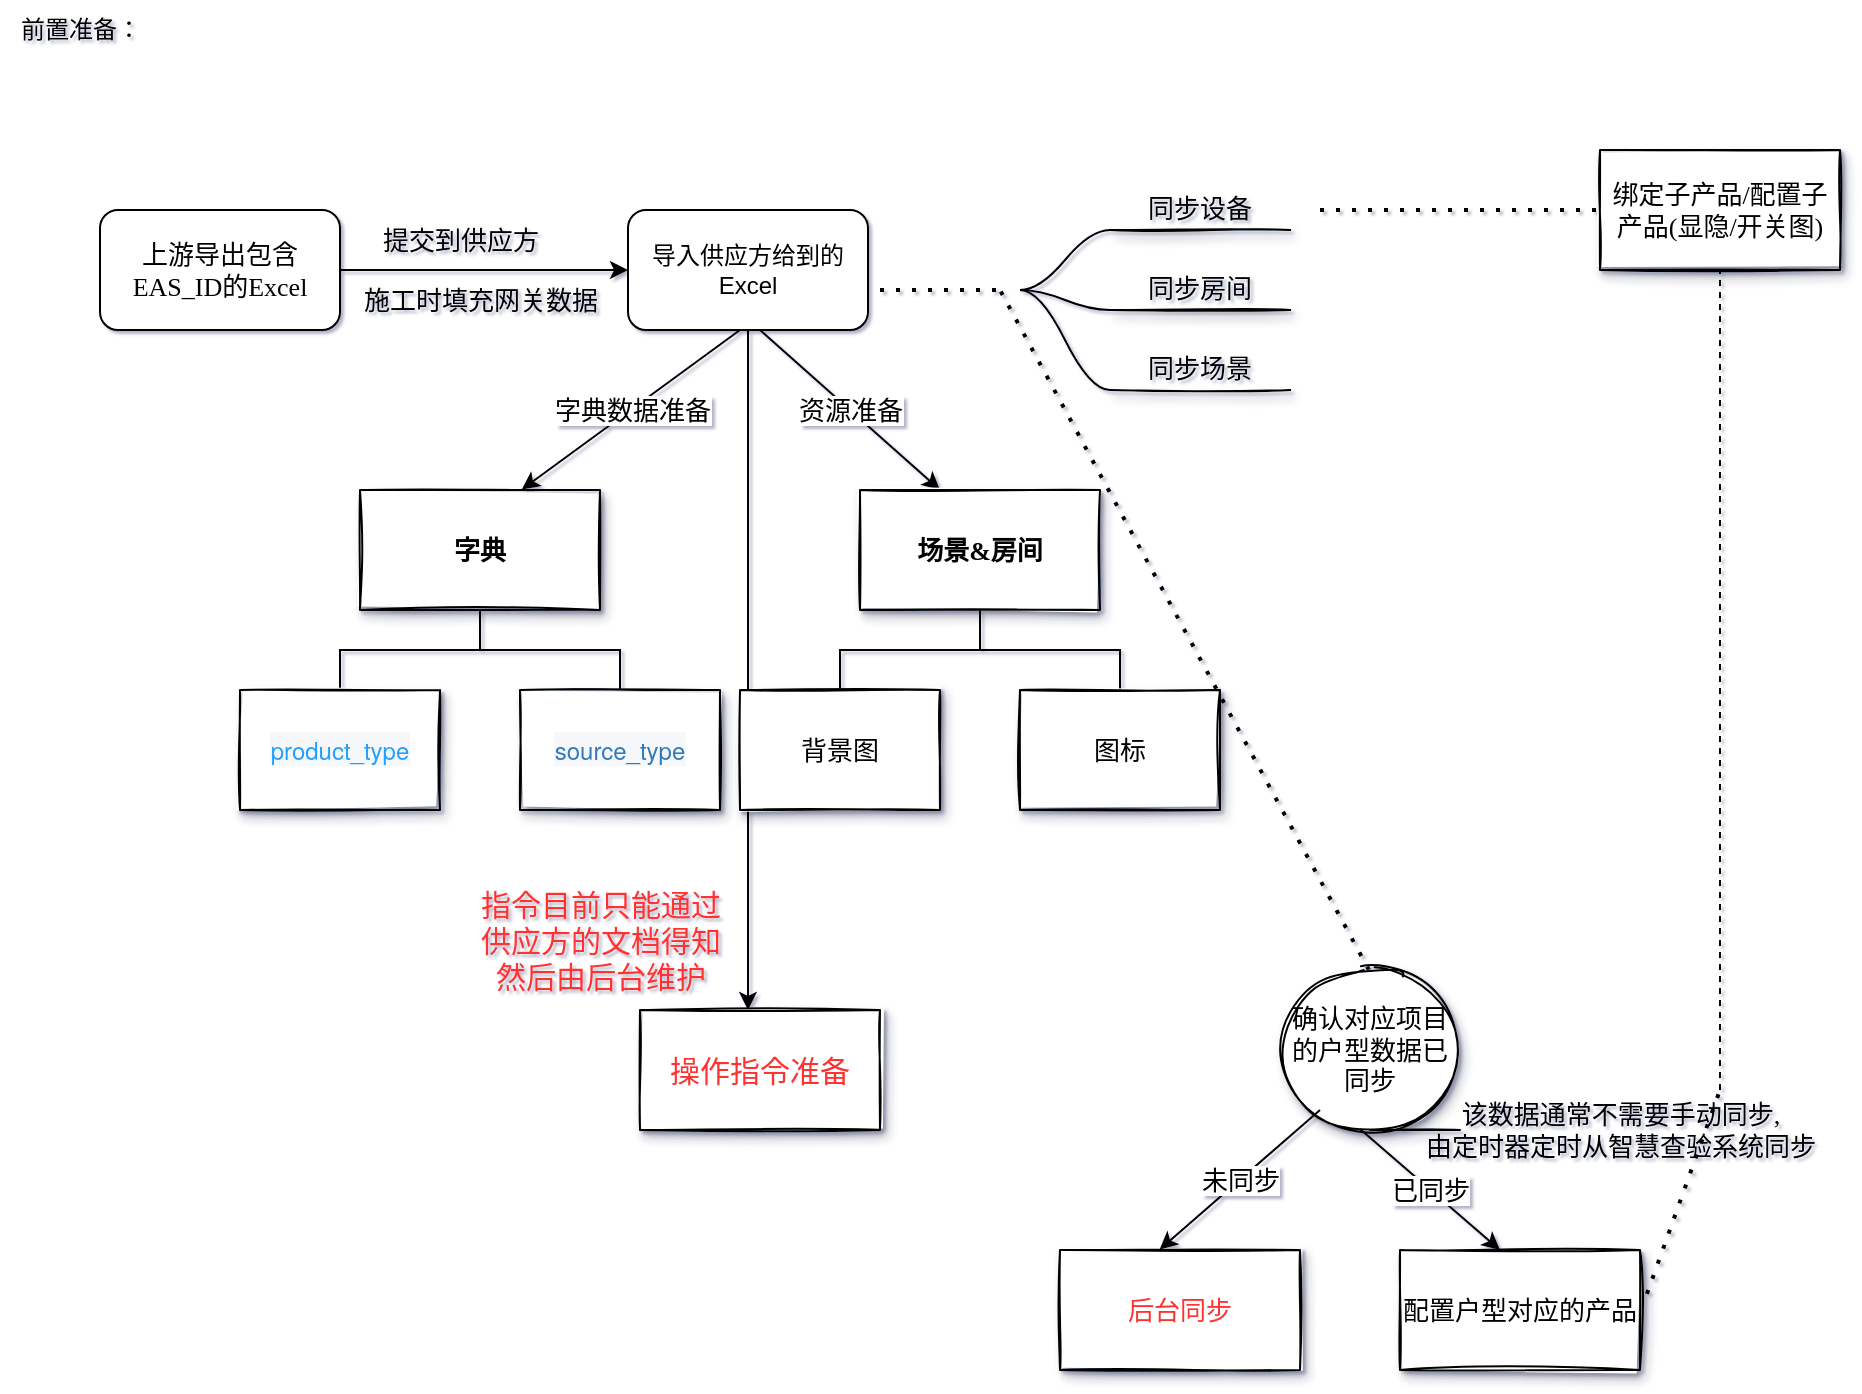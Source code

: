 <mxfile version="20.4.0" type="github" pages="2">
  <diagram id="gWpfDHFNE3KKYQMcA2ZL" name="第 1 页">
    <mxGraphModel dx="1366" dy="885" grid="1" gridSize="10" guides="1" tooltips="1" connect="1" arrows="1" fold="1" page="1" pageScale="1" pageWidth="827" pageHeight="1169" math="0" shadow="1">
      <root>
        <mxCell id="0" />
        <mxCell id="1" parent="0" />
        <mxCell id="KSl4At89BIPdw04Hjlh8-6" value="前置准备：" style="text;html=1;align=center;verticalAlign=middle;resizable=0;points=[];autosize=1;strokeColor=none;fillColor=none;strokeWidth=18;" vertex="1" parent="1">
          <mxGeometry x="40" y="15" width="80" height="30" as="geometry" />
        </mxCell>
        <mxCell id="d_l_meYMVR6LQ_iqVjTL-1" style="edgeStyle=orthogonalEdgeStyle;rounded=0;orthogonalLoop=1;jettySize=auto;html=1;exitX=0.5;exitY=1;exitDx=0;exitDy=0;fontFamily=Verdana;fontSize=15;fontColor=#FF3333;" edge="1" parent="1" source="KSl4At89BIPdw04Hjlh8-81">
          <mxGeometry relative="1" as="geometry">
            <mxPoint x="414" y="520" as="targetPoint" />
          </mxGeometry>
        </mxCell>
        <mxCell id="KSl4At89BIPdw04Hjlh8-81" value="导入供应方给到的Excel" style="rounded=1;whiteSpace=wrap;html=1;" vertex="1" parent="1">
          <mxGeometry x="354" y="120" width="120" height="60" as="geometry" />
        </mxCell>
        <mxCell id="KSl4At89BIPdw04Hjlh8-82" style="edgeStyle=orthogonalEdgeStyle;rounded=0;orthogonalLoop=1;jettySize=auto;html=1;exitX=1;exitY=0.5;exitDx=0;exitDy=0;entryX=0;entryY=0.5;entryDx=0;entryDy=0;fontFamily=Verdana;fontSize=13;" edge="1" parent="1" source="KSl4At89BIPdw04Hjlh8-83" target="KSl4At89BIPdw04Hjlh8-81">
          <mxGeometry relative="1" as="geometry" />
        </mxCell>
        <mxCell id="KSl4At89BIPdw04Hjlh8-83" value="上游导出包含EAS_ID的Excel" style="rounded=1;whiteSpace=wrap;html=1;strokeWidth=1;fontFamily=Verdana;fontSize=13;strokeColor=default;" vertex="1" parent="1">
          <mxGeometry x="90" y="120" width="120" height="60" as="geometry" />
        </mxCell>
        <mxCell id="KSl4At89BIPdw04Hjlh8-84" value="提交到供应方" style="text;html=1;align=center;verticalAlign=middle;resizable=0;points=[];autosize=1;strokeColor=none;fillColor=none;fontSize=13;fontFamily=Verdana;" vertex="1" parent="1">
          <mxGeometry x="220" y="120" width="100" height="30" as="geometry" />
        </mxCell>
        <mxCell id="KSl4At89BIPdw04Hjlh8-85" value="施工时填充网关数据" style="text;html=1;align=center;verticalAlign=middle;resizable=0;points=[];autosize=1;strokeColor=none;fillColor=none;fontSize=13;fontFamily=Verdana;" vertex="1" parent="1">
          <mxGeometry x="210" y="150" width="140" height="30" as="geometry" />
        </mxCell>
        <mxCell id="KSl4At89BIPdw04Hjlh8-86" value="同步设备" style="whiteSpace=wrap;html=1;shape=partialRectangle;top=0;left=0;bottom=1;right=0;points=[[0,1],[1,1]];fillColor=none;align=center;verticalAlign=bottom;routingCenterY=0.5;snapToPoint=1;recursiveResize=0;autosize=1;treeFolding=1;treeMoving=1;newEdgeStyle={&quot;edgeStyle&quot;:&quot;entityRelationEdgeStyle&quot;,&quot;startArrow&quot;:&quot;none&quot;,&quot;endArrow&quot;:&quot;none&quot;,&quot;segment&quot;:10,&quot;curved&quot;:1};strokeColor=default;strokeWidth=1;fontFamily=Verdana;fontSize=13;shadow=1;sketch=1;" vertex="1" parent="1">
          <mxGeometry x="595" y="100" width="90" height="30" as="geometry" />
        </mxCell>
        <mxCell id="KSl4At89BIPdw04Hjlh8-87" value="" style="edgeStyle=entityRelationEdgeStyle;startArrow=none;endArrow=none;segment=10;curved=1;rounded=0;fontFamily=Verdana;fontSize=13;" edge="1" parent="1" target="KSl4At89BIPdw04Hjlh8-86">
          <mxGeometry relative="1" as="geometry">
            <mxPoint x="550" y="160" as="sourcePoint" />
          </mxGeometry>
        </mxCell>
        <mxCell id="KSl4At89BIPdw04Hjlh8-88" value="同步房间" style="whiteSpace=wrap;html=1;shape=partialRectangle;top=0;left=0;bottom=1;right=0;points=[[0,1],[1,1]];fillColor=none;align=center;verticalAlign=bottom;routingCenterY=0.5;snapToPoint=1;recursiveResize=0;autosize=1;treeFolding=1;treeMoving=1;newEdgeStyle={&quot;edgeStyle&quot;:&quot;entityRelationEdgeStyle&quot;,&quot;startArrow&quot;:&quot;none&quot;,&quot;endArrow&quot;:&quot;none&quot;,&quot;segment&quot;:10,&quot;curved&quot;:1};strokeColor=default;strokeWidth=1;fontFamily=Verdana;fontSize=13;shadow=1;sketch=1;" vertex="1" parent="1">
          <mxGeometry x="595" y="140" width="90" height="30" as="geometry" />
        </mxCell>
        <mxCell id="KSl4At89BIPdw04Hjlh8-89" value="" style="edgeStyle=entityRelationEdgeStyle;startArrow=none;endArrow=none;segment=10;curved=1;rounded=0;fontFamily=Verdana;fontSize=13;" edge="1" parent="1" target="KSl4At89BIPdw04Hjlh8-88">
          <mxGeometry relative="1" as="geometry">
            <mxPoint x="550" y="160" as="sourcePoint" />
          </mxGeometry>
        </mxCell>
        <mxCell id="KSl4At89BIPdw04Hjlh8-90" value="同步场景" style="whiteSpace=wrap;html=1;shape=partialRectangle;top=0;left=0;bottom=1;right=0;points=[[0,1],[1,1]];fillColor=none;align=center;verticalAlign=bottom;routingCenterY=0.5;snapToPoint=1;recursiveResize=0;autosize=1;treeFolding=1;treeMoving=1;newEdgeStyle={&quot;edgeStyle&quot;:&quot;entityRelationEdgeStyle&quot;,&quot;startArrow&quot;:&quot;none&quot;,&quot;endArrow&quot;:&quot;none&quot;,&quot;segment&quot;:10,&quot;curved&quot;:1};strokeColor=default;strokeWidth=1;fontFamily=Verdana;fontSize=13;shadow=1;sketch=1;" vertex="1" parent="1">
          <mxGeometry x="595" y="180" width="90" height="30" as="geometry" />
        </mxCell>
        <mxCell id="KSl4At89BIPdw04Hjlh8-91" value="" style="edgeStyle=entityRelationEdgeStyle;startArrow=none;endArrow=none;segment=10;curved=1;rounded=0;fontFamily=Verdana;fontSize=13;" edge="1" parent="1" target="KSl4At89BIPdw04Hjlh8-90">
          <mxGeometry relative="1" as="geometry">
            <mxPoint x="550" y="160" as="sourcePoint" />
          </mxGeometry>
        </mxCell>
        <mxCell id="KSl4At89BIPdw04Hjlh8-92" value="" style="edgeStyle=elbowEdgeStyle;elbow=vertical;startArrow=none;endArrow=none;rounded=0;fontFamily=Verdana;fontSize=13;" edge="1" parent="1" source="KSl4At89BIPdw04Hjlh8-94" target="KSl4At89BIPdw04Hjlh8-95">
          <mxGeometry relative="1" as="geometry" />
        </mxCell>
        <mxCell id="KSl4At89BIPdw04Hjlh8-93" value="" style="edgeStyle=elbowEdgeStyle;elbow=vertical;startArrow=none;endArrow=none;rounded=0;fontFamily=Verdana;fontSize=13;" edge="1" parent="1" source="KSl4At89BIPdw04Hjlh8-94" target="KSl4At89BIPdw04Hjlh8-96">
          <mxGeometry relative="1" as="geometry" />
        </mxCell>
        <UserObject label="&lt;span style=&quot;font-weight: 700;&quot;&gt;字典&lt;/span&gt;" treeRoot="1" id="KSl4At89BIPdw04Hjlh8-94">
          <mxCell style="whiteSpace=wrap;html=1;align=center;treeFolding=1;treeMoving=1;newEdgeStyle={&quot;edgeStyle&quot;:&quot;elbowEdgeStyle&quot;,&quot;startArrow&quot;:&quot;none&quot;,&quot;endArrow&quot;:&quot;none&quot;};shadow=1;sketch=1;strokeColor=default;strokeWidth=1;fontFamily=Verdana;fontSize=13;" vertex="1" parent="1">
            <mxGeometry x="220" y="260" width="120" height="60" as="geometry" />
          </mxCell>
        </UserObject>
        <mxCell id="KSl4At89BIPdw04Hjlh8-95" value="&lt;a href=&quot;http://10.220.88.97:8081/#/dict/type/data/60&quot; class=&quot;link-type&quot; style=&quot;box-sizing: inherit; background-color: rgb(245, 247, 250); cursor: pointer; color: rgb(32, 160, 255); text-decoration-line: none; font-family: &amp;quot;Helvetica Neue&amp;quot;, Helvetica, &amp;quot;PingFang SC&amp;quot;, &amp;quot;Hiragino Sans GB&amp;quot;, &amp;quot;Microsoft YaHei&amp;quot;, Arial, sans-serif; font-size: 12px;&quot;&gt;&lt;span style=&quot;box-sizing: inherit;&quot;&gt;product_type&lt;/span&gt;&lt;/a&gt;" style="whiteSpace=wrap;html=1;align=center;verticalAlign=middle;treeFolding=1;treeMoving=1;newEdgeStyle={&quot;edgeStyle&quot;:&quot;elbowEdgeStyle&quot;,&quot;startArrow&quot;:&quot;none&quot;,&quot;endArrow&quot;:&quot;none&quot;};shadow=1;sketch=1;strokeColor=default;strokeWidth=1;fontFamily=Verdana;fontSize=13;" vertex="1" parent="1">
          <mxGeometry x="160" y="360" width="100" height="60" as="geometry" />
        </mxCell>
        <mxCell id="KSl4At89BIPdw04Hjlh8-96" value="&lt;a href=&quot;http://10.220.88.97:8081/#/dict/type/data/58&quot; class=&quot;link-type&quot; style=&quot;box-sizing: inherit; background-color: rgb(245, 247, 250); cursor: pointer; color: rgb(51, 122, 183); text-decoration-line: none; font-family: &amp;quot;Helvetica Neue&amp;quot;, Helvetica, &amp;quot;PingFang SC&amp;quot;, &amp;quot;Hiragino Sans GB&amp;quot;, &amp;quot;Microsoft YaHei&amp;quot;, Arial, sans-serif; font-size: 12px;&quot;&gt;&lt;span style=&quot;box-sizing: inherit;&quot;&gt;source_type&lt;/span&gt;&lt;/a&gt;" style="whiteSpace=wrap;html=1;align=center;verticalAlign=middle;treeFolding=1;treeMoving=1;newEdgeStyle={&quot;edgeStyle&quot;:&quot;elbowEdgeStyle&quot;,&quot;startArrow&quot;:&quot;none&quot;,&quot;endArrow&quot;:&quot;none&quot;};shadow=1;sketch=1;strokeColor=default;strokeWidth=1;fontFamily=Verdana;fontSize=13;" vertex="1" parent="1">
          <mxGeometry x="300" y="360" width="100" height="60" as="geometry" />
        </mxCell>
        <mxCell id="KSl4At89BIPdw04Hjlh8-97" value="" style="endArrow=classic;html=1;rounded=0;fontFamily=Verdana;fontSize=13;entryX=0.674;entryY=-0.004;entryDx=0;entryDy=0;entryPerimeter=0;" edge="1" parent="1" target="KSl4At89BIPdw04Hjlh8-94">
          <mxGeometry relative="1" as="geometry">
            <mxPoint x="410" y="180" as="sourcePoint" />
            <mxPoint x="470" y="300" as="targetPoint" />
          </mxGeometry>
        </mxCell>
        <mxCell id="KSl4At89BIPdw04Hjlh8-98" value="字典数据准备" style="edgeLabel;resizable=0;html=1;align=center;verticalAlign=middle;shadow=1;sketch=1;strokeColor=default;strokeWidth=1;fontFamily=Verdana;fontSize=13;" connectable="0" vertex="1" parent="KSl4At89BIPdw04Hjlh8-97">
          <mxGeometry relative="1" as="geometry" />
        </mxCell>
        <mxCell id="KSl4At89BIPdw04Hjlh8-99" value="" style="endArrow=classic;html=1;rounded=0;fontFamily=Verdana;fontSize=13;" edge="1" parent="1">
          <mxGeometry relative="1" as="geometry">
            <mxPoint x="420" y="180" as="sourcePoint" />
            <mxPoint x="510" y="260" as="targetPoint" />
          </mxGeometry>
        </mxCell>
        <mxCell id="KSl4At89BIPdw04Hjlh8-100" value="资源准备" style="edgeLabel;resizable=0;html=1;align=center;verticalAlign=middle;shadow=1;sketch=1;strokeColor=default;strokeWidth=1;fontFamily=Verdana;fontSize=13;" connectable="0" vertex="1" parent="KSl4At89BIPdw04Hjlh8-99">
          <mxGeometry relative="1" as="geometry" />
        </mxCell>
        <mxCell id="KSl4At89BIPdw04Hjlh8-101" value="" style="edgeStyle=elbowEdgeStyle;elbow=vertical;startArrow=none;endArrow=none;rounded=0;fontFamily=Verdana;fontSize=13;" edge="1" parent="1" source="KSl4At89BIPdw04Hjlh8-103" target="KSl4At89BIPdw04Hjlh8-104">
          <mxGeometry relative="1" as="geometry" />
        </mxCell>
        <mxCell id="KSl4At89BIPdw04Hjlh8-102" value="" style="edgeStyle=elbowEdgeStyle;elbow=vertical;startArrow=none;endArrow=none;rounded=0;fontFamily=Verdana;fontSize=13;" edge="1" parent="1" source="KSl4At89BIPdw04Hjlh8-103" target="KSl4At89BIPdw04Hjlh8-105">
          <mxGeometry relative="1" as="geometry" />
        </mxCell>
        <UserObject label="&lt;span style=&quot;font-weight: 700;&quot;&gt;场景&amp;amp;房间&lt;/span&gt;" treeRoot="1" id="KSl4At89BIPdw04Hjlh8-103">
          <mxCell style="whiteSpace=wrap;html=1;align=center;treeFolding=1;treeMoving=1;newEdgeStyle={&quot;edgeStyle&quot;:&quot;elbowEdgeStyle&quot;,&quot;startArrow&quot;:&quot;none&quot;,&quot;endArrow&quot;:&quot;none&quot;};shadow=1;sketch=1;strokeColor=default;strokeWidth=1;fontFamily=Verdana;fontSize=13;" vertex="1" parent="1">
            <mxGeometry x="470" y="260" width="120" height="60" as="geometry" />
          </mxCell>
        </UserObject>
        <mxCell id="KSl4At89BIPdw04Hjlh8-104" value="背景图" style="whiteSpace=wrap;html=1;align=center;verticalAlign=middle;treeFolding=1;treeMoving=1;newEdgeStyle={&quot;edgeStyle&quot;:&quot;elbowEdgeStyle&quot;,&quot;startArrow&quot;:&quot;none&quot;,&quot;endArrow&quot;:&quot;none&quot;};shadow=1;sketch=1;strokeColor=default;strokeWidth=1;fontFamily=Verdana;fontSize=13;" vertex="1" parent="1">
          <mxGeometry x="410" y="360" width="100" height="60" as="geometry" />
        </mxCell>
        <mxCell id="KSl4At89BIPdw04Hjlh8-105" value="图标" style="whiteSpace=wrap;html=1;align=center;verticalAlign=middle;treeFolding=1;treeMoving=1;newEdgeStyle={&quot;edgeStyle&quot;:&quot;elbowEdgeStyle&quot;,&quot;startArrow&quot;:&quot;none&quot;,&quot;endArrow&quot;:&quot;none&quot;};shadow=1;sketch=1;strokeColor=default;strokeWidth=1;fontFamily=Verdana;fontSize=13;" vertex="1" parent="1">
          <mxGeometry x="550" y="360" width="100" height="60" as="geometry" />
        </mxCell>
        <mxCell id="KSl4At89BIPdw04Hjlh8-106" value="" style="endArrow=none;dashed=1;html=1;dashPattern=1 3;strokeWidth=2;rounded=0;fontFamily=Verdana;fontSize=13;" edge="1" parent="1">
          <mxGeometry width="50" height="50" relative="1" as="geometry">
            <mxPoint x="480" y="160" as="sourcePoint" />
            <mxPoint x="540" y="160" as="targetPoint" />
          </mxGeometry>
        </mxCell>
        <mxCell id="KSl4At89BIPdw04Hjlh8-107" value="" style="endArrow=none;dashed=1;html=1;dashPattern=1 3;strokeWidth=2;rounded=0;fontFamily=Verdana;fontSize=13;" edge="1" parent="1">
          <mxGeometry width="50" height="50" relative="1" as="geometry">
            <mxPoint x="724.47" y="500.0" as="sourcePoint" />
            <mxPoint x="540" y="160" as="targetPoint" />
          </mxGeometry>
        </mxCell>
        <mxCell id="KSl4At89BIPdw04Hjlh8-108" value="确认对应项目的户型数据已同步" style="shape=tapeData;whiteSpace=wrap;html=1;perimeter=ellipsePerimeter;shadow=1;sketch=1;strokeColor=default;strokeWidth=1;fontFamily=Verdana;fontSize=13;" vertex="1" parent="1">
          <mxGeometry x="680" y="500" width="90" height="80" as="geometry" />
        </mxCell>
        <mxCell id="KSl4At89BIPdw04Hjlh8-109" value="&lt;font color=&quot;#ff3333&quot;&gt;后台同步&lt;/font&gt;" style="rounded=0;whiteSpace=wrap;html=1;shadow=1;sketch=1;strokeColor=default;strokeWidth=1;fontFamily=Verdana;fontSize=13;" vertex="1" parent="1">
          <mxGeometry x="570" y="640" width="120" height="60" as="geometry" />
        </mxCell>
        <mxCell id="KSl4At89BIPdw04Hjlh8-110" value="" style="endArrow=classic;html=1;rounded=0;fontFamily=Verdana;fontSize=13;entryX=0.415;entryY=-0.004;entryDx=0;entryDy=0;entryPerimeter=0;" edge="1" parent="1" target="KSl4At89BIPdw04Hjlh8-109">
          <mxGeometry relative="1" as="geometry">
            <mxPoint x="700" y="570.0" as="sourcePoint" />
            <mxPoint x="785" y="600" as="targetPoint" />
          </mxGeometry>
        </mxCell>
        <mxCell id="KSl4At89BIPdw04Hjlh8-111" value="未同步" style="edgeLabel;resizable=0;html=1;align=center;verticalAlign=middle;shadow=1;sketch=1;strokeColor=default;strokeWidth=1;fontFamily=Verdana;fontSize=13;" connectable="0" vertex="1" parent="KSl4At89BIPdw04Hjlh8-110">
          <mxGeometry relative="1" as="geometry" />
        </mxCell>
        <mxCell id="KSl4At89BIPdw04Hjlh8-112" value="该数据通常不需要手动同步,&lt;br&gt;由定时器定时从智慧查验系统同步" style="text;html=1;align=center;verticalAlign=middle;resizable=0;points=[];autosize=1;strokeColor=none;fillColor=none;fontSize=13;fontFamily=Verdana;" vertex="1" parent="1">
          <mxGeometry x="740" y="560" width="220" height="40" as="geometry" />
        </mxCell>
        <mxCell id="KSl4At89BIPdw04Hjlh8-113" value="" style="endArrow=none;dashed=1;html=1;dashPattern=1 3;strokeWidth=2;rounded=0;fontFamily=Verdana;fontSize=13;" edge="1" parent="1">
          <mxGeometry width="50" height="50" relative="1" as="geometry">
            <mxPoint x="700" y="120" as="sourcePoint" />
            <mxPoint x="840" y="120" as="targetPoint" />
          </mxGeometry>
        </mxCell>
        <mxCell id="KSl4At89BIPdw04Hjlh8-114" value="绑定子产品/配置子产品(显隐/开关图)" style="rounded=0;whiteSpace=wrap;html=1;shadow=1;sketch=1;strokeColor=default;strokeWidth=1;fontFamily=Verdana;fontSize=13;" vertex="1" parent="1">
          <mxGeometry x="840" y="90" width="120" height="60" as="geometry" />
        </mxCell>
        <mxCell id="KSl4At89BIPdw04Hjlh8-115" value="w" style="endArrow=classic;html=1;rounded=0;fontFamily=Verdana;fontSize=13;" edge="1" parent="1">
          <mxGeometry relative="1" as="geometry">
            <mxPoint x="720" y="579.47" as="sourcePoint" />
            <mxPoint x="790" y="640.0" as="targetPoint" />
          </mxGeometry>
        </mxCell>
        <mxCell id="KSl4At89BIPdw04Hjlh8-116" value="已同步" style="edgeLabel;resizable=0;html=1;align=center;verticalAlign=middle;shadow=1;sketch=1;strokeColor=default;strokeWidth=1;fontFamily=Verdana;fontSize=13;" connectable="0" vertex="1" parent="KSl4At89BIPdw04Hjlh8-115">
          <mxGeometry relative="1" as="geometry" />
        </mxCell>
        <mxCell id="KSl4At89BIPdw04Hjlh8-117" value="配置户型对应的产品" style="rounded=0;whiteSpace=wrap;html=1;shadow=1;sketch=1;strokeColor=default;strokeWidth=1;fontFamily=Verdana;fontSize=13;" vertex="1" parent="1">
          <mxGeometry x="740" y="640" width="120" height="60" as="geometry" />
        </mxCell>
        <mxCell id="KSl4At89BIPdw04Hjlh8-118" value="" style="endArrow=none;dashed=1;html=1;rounded=0;fontFamily=Verdana;fontSize=13;" edge="1" parent="1">
          <mxGeometry width="50" height="50" relative="1" as="geometry">
            <mxPoint x="900" y="560.0" as="sourcePoint" />
            <mxPoint x="900" y="150" as="targetPoint" />
          </mxGeometry>
        </mxCell>
        <mxCell id="KSl4At89BIPdw04Hjlh8-119" value="" style="endArrow=none;dashed=1;html=1;dashPattern=1 3;strokeWidth=2;rounded=0;fontFamily=Verdana;fontSize=13;exitX=1.029;exitY=0.365;exitDx=0;exitDy=0;exitPerimeter=0;" edge="1" parent="1" source="KSl4At89BIPdw04Hjlh8-117">
          <mxGeometry width="50" height="50" relative="1" as="geometry">
            <mxPoint x="850" y="610" as="sourcePoint" />
            <mxPoint x="900" y="560.0" as="targetPoint" />
          </mxGeometry>
        </mxCell>
        <mxCell id="d_l_meYMVR6LQ_iqVjTL-2" value="操作指令准备" style="rounded=0;whiteSpace=wrap;html=1;shadow=1;sketch=1;strokeColor=default;strokeWidth=1;fontFamily=Verdana;fontSize=15;fontColor=#FF3333;" vertex="1" parent="1">
          <mxGeometry x="360" y="520" width="120" height="60" as="geometry" />
        </mxCell>
        <mxCell id="d_l_meYMVR6LQ_iqVjTL-3" value="指令目前只能通过&lt;br&gt;供应方的文档得知&lt;br&gt;然后由后台维护" style="text;html=1;align=center;verticalAlign=middle;resizable=0;points=[];autosize=1;strokeColor=none;fillColor=none;fontSize=15;fontFamily=Verdana;fontColor=#FF3333;" vertex="1" parent="1">
          <mxGeometry x="270" y="450" width="140" height="70" as="geometry" />
        </mxCell>
      </root>
    </mxGraphModel>
  </diagram>
  <diagram id="MbNCm1r9F3K5iD98pZZq" name="第 2 页">
    <mxGraphModel dx="2125" dy="841" grid="1" gridSize="10" guides="1" tooltips="1" connect="1" arrows="1" fold="1" page="1" pageScale="1" pageWidth="827" pageHeight="1169" math="0" shadow="0">
      <root>
        <mxCell id="0" />
        <mxCell id="1" parent="0" />
        <mxCell id="KFzVTJrG9wokYDyDmrX3-46" value="Actor" style="shape=umlActor;verticalLabelPosition=bottom;verticalAlign=top;html=1;outlineConnect=0;shadow=1;sketch=1;strokeColor=default;strokeWidth=1;fontFamily=Verdana;fontSize=13;" vertex="1" parent="1">
          <mxGeometry x="185" y="140" width="30" height="60" as="geometry" />
        </mxCell>
        <mxCell id="KFzVTJrG9wokYDyDmrX3-47" value="" style="endArrow=classic;startArrow=classic;html=1;rounded=0;fontFamily=Verdana;fontSize=13;entryX=0;entryY=0.5;entryDx=0;entryDy=0;" edge="1" parent="1" target="KFzVTJrG9wokYDyDmrX3-52">
          <mxGeometry width="50" height="50" relative="1" as="geometry">
            <mxPoint x="215" y="180" as="sourcePoint" />
            <mxPoint x="305.0" y="180" as="targetPoint" />
          </mxGeometry>
        </mxCell>
        <mxCell id="KFzVTJrG9wokYDyDmrX3-48" value="授权手机号" style="edgeLabel;html=1;align=center;verticalAlign=middle;resizable=0;points=[];fontSize=13;fontFamily=Verdana;fontColor=#7EA6E0;" vertex="1" connectable="0" parent="KFzVTJrG9wokYDyDmrX3-47">
          <mxGeometry x="0.001" y="-1" relative="1" as="geometry">
            <mxPoint x="-1" y="-1" as="offset" />
          </mxGeometry>
        </mxCell>
        <mxCell id="KFzVTJrG9wokYDyDmrX3-49" style="edgeStyle=orthogonalEdgeStyle;rounded=0;orthogonalLoop=1;jettySize=auto;html=1;exitX=0.5;exitY=1;exitDx=0;exitDy=0;fontFamily=Verdana;fontSize=13;fontColor=#7EA6E0;entryX=0.5;entryY=0;entryDx=0;entryDy=0;" edge="1" parent="1" source="KFzVTJrG9wokYDyDmrX3-52" target="KFzVTJrG9wokYDyDmrX3-59">
          <mxGeometry relative="1" as="geometry">
            <mxPoint x="345.0" y="270" as="targetPoint" />
          </mxGeometry>
        </mxCell>
        <mxCell id="KFzVTJrG9wokYDyDmrX3-50" style="edgeStyle=orthogonalEdgeStyle;rounded=0;orthogonalLoop=1;jettySize=auto;html=1;exitX=1;exitY=0.5;exitDx=0;exitDy=0;entryX=0;entryY=0.5;entryDx=0;entryDy=0;fontFamily=Verdana;fontSize=13;fontColor=#000000;" edge="1" parent="1" source="KFzVTJrG9wokYDyDmrX3-52" target="KFzVTJrG9wokYDyDmrX3-78">
          <mxGeometry relative="1" as="geometry" />
        </mxCell>
        <mxCell id="KFzVTJrG9wokYDyDmrX3-51" value="查询网关下的数据" style="edgeLabel;html=1;align=center;verticalAlign=middle;resizable=0;points=[];fontSize=13;fontFamily=Verdana;fontColor=#000000;" vertex="1" connectable="0" parent="KFzVTJrG9wokYDyDmrX3-50">
          <mxGeometry x="-0.092" relative="1" as="geometry">
            <mxPoint as="offset" />
          </mxGeometry>
        </mxCell>
        <mxCell id="KFzVTJrG9wokYDyDmrX3-52" value="通过手机号查找业主的房屋数据" style="rounded=0;whiteSpace=wrap;html=1;shadow=1;sketch=1;strokeColor=default;strokeWidth=1;fontFamily=Verdana;fontSize=13;" vertex="1" parent="1">
          <mxGeometry x="395" y="150" width="120" height="60" as="geometry" />
        </mxCell>
        <mxCell id="KFzVTJrG9wokYDyDmrX3-53" value="&lt;font style=&quot;font-size: 17px;&quot; color=&quot;#7ea6e0&quot;&gt;业务流程&lt;/font&gt;" style="text;html=1;align=center;verticalAlign=middle;resizable=0;points=[];autosize=1;strokeColor=none;fillColor=none;fontSize=13;fontFamily=Verdana;fontColor=#FF3333;" vertex="1" parent="1">
          <mxGeometry x="110" y="60" width="90" height="30" as="geometry" />
        </mxCell>
        <mxCell id="KFzVTJrG9wokYDyDmrX3-54" value="&lt;span style=&quot;color: rgb(255, 51, 51);&quot;&gt;owner表必须有业主的手机号&lt;/span&gt;" style="text;html=1;align=center;verticalAlign=middle;resizable=0;points=[];autosize=1;strokeColor=none;fillColor=none;fontSize=13;fontFamily=Verdana;fontColor=#7EA6E0;" vertex="1" parent="1">
          <mxGeometry x="365" y="120" width="190" height="30" as="geometry" />
        </mxCell>
        <mxCell id="KFzVTJrG9wokYDyDmrX3-55" style="edgeStyle=orthogonalEdgeStyle;rounded=0;orthogonalLoop=1;jettySize=auto;html=1;exitX=0.5;exitY=1;exitDx=0;exitDy=0;fontFamily=Verdana;fontSize=13;fontColor=#000000;" edge="1" parent="1" source="KFzVTJrG9wokYDyDmrX3-59">
          <mxGeometry relative="1" as="geometry">
            <mxPoint x="345" y="400" as="targetPoint" />
          </mxGeometry>
        </mxCell>
        <mxCell id="KFzVTJrG9wokYDyDmrX3-56" value="True" style="edgeLabel;html=1;align=center;verticalAlign=middle;resizable=0;points=[];fontSize=13;fontFamily=Verdana;fontColor=#000000;" vertex="1" connectable="0" parent="KFzVTJrG9wokYDyDmrX3-55">
          <mxGeometry x="0.059" y="3" relative="1" as="geometry">
            <mxPoint x="1" as="offset" />
          </mxGeometry>
        </mxCell>
        <mxCell id="KFzVTJrG9wokYDyDmrX3-57" style="edgeStyle=orthogonalEdgeStyle;rounded=0;orthogonalLoop=1;jettySize=auto;html=1;exitX=0.5;exitY=1;exitDx=0;exitDy=0;fontFamily=Verdana;fontSize=13;fontColor=#000000;entryX=1;entryY=0.5;entryDx=0;entryDy=0;" edge="1" parent="1" source="KFzVTJrG9wokYDyDmrX3-59" target="KFzVTJrG9wokYDyDmrX3-66">
          <mxGeometry relative="1" as="geometry">
            <mxPoint x="565" y="420" as="targetPoint" />
          </mxGeometry>
        </mxCell>
        <mxCell id="KFzVTJrG9wokYDyDmrX3-58" value="False" style="edgeLabel;html=1;align=center;verticalAlign=middle;resizable=0;points=[];fontSize=13;fontFamily=Verdana;fontColor=#000000;" vertex="1" connectable="0" parent="KFzVTJrG9wokYDyDmrX3-57">
          <mxGeometry x="-0.016" y="-3" relative="1" as="geometry">
            <mxPoint as="offset" />
          </mxGeometry>
        </mxCell>
        <mxCell id="KFzVTJrG9wokYDyDmrX3-59" value="&lt;font color=&quot;#000000&quot;&gt;登陆用户是否为查验员&lt;/font&gt;" style="rounded=0;whiteSpace=wrap;html=1;shadow=1;sketch=1;strokeColor=default;strokeWidth=1;fontFamily=Verdana;fontSize=13;fontColor=#7EA6E0;" vertex="1" parent="1">
          <mxGeometry x="395" y="270" width="120" height="60" as="geometry" />
        </mxCell>
        <mxCell id="KFzVTJrG9wokYDyDmrX3-60" style="edgeStyle=orthogonalEdgeStyle;rounded=0;orthogonalLoop=1;jettySize=auto;html=1;exitX=0.5;exitY=1;exitDx=0;exitDy=0;fontFamily=Verdana;fontSize=13;fontColor=#000000;" edge="1" parent="1" source="KFzVTJrG9wokYDyDmrX3-61">
          <mxGeometry relative="1" as="geometry">
            <mxPoint x="344.789" y="530" as="targetPoint" />
          </mxGeometry>
        </mxCell>
        <mxCell id="KFzVTJrG9wokYDyDmrX3-61" value="查出查验员关联的房屋" style="rounded=0;whiteSpace=wrap;html=1;shadow=1;sketch=1;strokeColor=default;strokeWidth=1;fontFamily=Verdana;fontSize=13;fontColor=#000000;" vertex="1" parent="1">
          <mxGeometry x="285" y="400" width="120" height="60" as="geometry" />
        </mxCell>
        <mxCell id="KFzVTJrG9wokYDyDmrX3-62" style="edgeStyle=orthogonalEdgeStyle;rounded=0;orthogonalLoop=1;jettySize=auto;html=1;exitX=0.5;exitY=1;exitDx=0;exitDy=0;fontFamily=Verdana;fontSize=13;fontColor=#000000;" edge="1" parent="1" source="KFzVTJrG9wokYDyDmrX3-66">
          <mxGeometry relative="1" as="geometry">
            <mxPoint x="235" y="650" as="targetPoint" />
          </mxGeometry>
        </mxCell>
        <mxCell id="KFzVTJrG9wokYDyDmrX3-63" value="True" style="edgeLabel;html=1;align=center;verticalAlign=middle;resizable=0;points=[];fontSize=13;fontFamily=Verdana;fontColor=#000000;" vertex="1" connectable="0" parent="KFzVTJrG9wokYDyDmrX3-62">
          <mxGeometry x="0.03" y="2" relative="1" as="geometry">
            <mxPoint as="offset" />
          </mxGeometry>
        </mxCell>
        <mxCell id="KFzVTJrG9wokYDyDmrX3-64" style="edgeStyle=orthogonalEdgeStyle;rounded=0;orthogonalLoop=1;jettySize=auto;html=1;exitX=0.5;exitY=1;exitDx=0;exitDy=0;fontFamily=Verdana;fontSize=13;fontColor=#000000;" edge="1" parent="1" source="KFzVTJrG9wokYDyDmrX3-66">
          <mxGeometry relative="1" as="geometry">
            <mxPoint x="435" y="650" as="targetPoint" />
          </mxGeometry>
        </mxCell>
        <mxCell id="KFzVTJrG9wokYDyDmrX3-65" value="False" style="edgeLabel;html=1;align=center;verticalAlign=middle;resizable=0;points=[];fontSize=13;fontFamily=Verdana;fontColor=#000000;" vertex="1" connectable="0" parent="KFzVTJrG9wokYDyDmrX3-64">
          <mxGeometry x="0.008" y="-3" relative="1" as="geometry">
            <mxPoint as="offset" />
          </mxGeometry>
        </mxCell>
        <mxCell id="KFzVTJrG9wokYDyDmrX3-66" value="登陆用户是否为业主" style="rounded=0;whiteSpace=wrap;html=1;shadow=1;sketch=1;strokeColor=default;strokeWidth=1;fontFamily=Verdana;fontSize=13;fontColor=#000000;" vertex="1" parent="1">
          <mxGeometry x="285" y="530" width="120" height="60" as="geometry" />
        </mxCell>
        <mxCell id="KFzVTJrG9wokYDyDmrX3-67" style="edgeStyle=orthogonalEdgeStyle;rounded=0;orthogonalLoop=1;jettySize=auto;html=1;exitX=0.5;exitY=1;exitDx=0;exitDy=0;fontFamily=Verdana;fontSize=13;fontColor=#000000;" edge="1" parent="1" source="KFzVTJrG9wokYDyDmrX3-68">
          <mxGeometry relative="1" as="geometry">
            <mxPoint x="335" y="770" as="targetPoint" />
          </mxGeometry>
        </mxCell>
        <mxCell id="KFzVTJrG9wokYDyDmrX3-68" value="查出查验员为业主的房屋" style="rounded=0;whiteSpace=wrap;html=1;shadow=1;sketch=1;strokeColor=default;strokeWidth=1;fontFamily=Verdana;fontSize=13;fontColor=#000000;" vertex="1" parent="1">
          <mxGeometry x="175" y="650" width="120" height="60" as="geometry" />
        </mxCell>
        <mxCell id="KFzVTJrG9wokYDyDmrX3-69" style="edgeStyle=orthogonalEdgeStyle;rounded=0;orthogonalLoop=1;jettySize=auto;html=1;exitX=0.5;exitY=1;exitDx=0;exitDy=0;fontFamily=Verdana;fontSize=13;fontColor=#000000;" edge="1" parent="1" source="KFzVTJrG9wokYDyDmrX3-70">
          <mxGeometry relative="1" as="geometry">
            <mxPoint x="335" y="770" as="targetPoint" />
          </mxGeometry>
        </mxCell>
        <mxCell id="KFzVTJrG9wokYDyDmrX3-70" value="返回空数据集" style="rounded=0;whiteSpace=wrap;html=1;shadow=1;sketch=1;strokeColor=default;strokeWidth=1;fontFamily=Verdana;fontSize=13;fontColor=#000000;" vertex="1" parent="1">
          <mxGeometry x="375" y="650" width="120" height="60" as="geometry" />
        </mxCell>
        <mxCell id="KFzVTJrG9wokYDyDmrX3-71" value="合并房屋数据" style="rounded=0;whiteSpace=wrap;html=1;shadow=1;sketch=1;strokeColor=default;strokeWidth=1;fontFamily=Verdana;fontSize=13;fontColor=#000000;" vertex="1" parent="1">
          <mxGeometry x="275" y="770" width="120" height="60" as="geometry" />
        </mxCell>
        <mxCell id="KFzVTJrG9wokYDyDmrX3-72" value="" style="endArrow=classic;html=1;rounded=0;fontFamily=Verdana;fontSize=13;fontColor=#000000;" edge="1" parent="1">
          <mxGeometry width="50" height="50" relative="1" as="geometry">
            <mxPoint x="275" y="800" as="sourcePoint" />
            <mxPoint x="45" y="800" as="targetPoint" />
          </mxGeometry>
        </mxCell>
        <mxCell id="KFzVTJrG9wokYDyDmrX3-73" value="" style="endArrow=classic;html=1;rounded=0;fontFamily=Verdana;fontSize=13;fontColor=#000000;" edge="1" parent="1">
          <mxGeometry width="50" height="50" relative="1" as="geometry">
            <mxPoint x="45" y="810" as="sourcePoint" />
            <mxPoint x="45" y="120.0" as="targetPoint" />
          </mxGeometry>
        </mxCell>
        <mxCell id="KFzVTJrG9wokYDyDmrX3-74" value="此房屋数据包含核心网关值" style="edgeLabel;html=1;align=center;verticalAlign=middle;resizable=0;points=[];fontSize=13;fontFamily=Verdana;fontColor=#000000;" vertex="1" connectable="0" parent="KFzVTJrG9wokYDyDmrX3-73">
          <mxGeometry x="-0.0" y="4" relative="1" as="geometry">
            <mxPoint as="offset" />
          </mxGeometry>
        </mxCell>
        <mxCell id="KFzVTJrG9wokYDyDmrX3-75" value="" style="endArrow=classic;html=1;rounded=0;fontFamily=Verdana;fontSize=13;fontColor=#000000;" edge="1" parent="1">
          <mxGeometry width="50" height="50" relative="1" as="geometry">
            <mxPoint x="45" y="120.0" as="sourcePoint" />
            <mxPoint x="465" y="120.0" as="targetPoint" />
          </mxGeometry>
        </mxCell>
        <mxCell id="KFzVTJrG9wokYDyDmrX3-76" value="" style="endArrow=classic;html=1;rounded=0;fontFamily=Verdana;fontSize=13;fontColor=#000000;" edge="1" parent="1">
          <mxGeometry width="50" height="50" relative="1" as="geometry">
            <mxPoint x="459.47" y="120.0" as="sourcePoint" />
            <mxPoint x="459.47" y="150" as="targetPoint" />
          </mxGeometry>
        </mxCell>
        <mxCell id="KFzVTJrG9wokYDyDmrX3-77" style="edgeStyle=orthogonalEdgeStyle;rounded=0;orthogonalLoop=1;jettySize=auto;html=1;exitX=0.5;exitY=1;exitDx=0;exitDy=0;fontFamily=Verdana;fontSize=13;fontColor=#000000;" edge="1" parent="1" source="KFzVTJrG9wokYDyDmrX3-78">
          <mxGeometry relative="1" as="geometry">
            <mxPoint x="795" y="280" as="targetPoint" />
          </mxGeometry>
        </mxCell>
        <mxCell id="KFzVTJrG9wokYDyDmrX3-78" value="&lt;span style=&quot;background-color: rgb(255, 255, 255);&quot;&gt;设备/场景/房间&lt;/span&gt;" style="rounded=0;whiteSpace=wrap;html=1;shadow=1;sketch=1;strokeColor=default;strokeWidth=1;fontFamily=Verdana;fontSize=13;fontColor=#000000;" vertex="1" parent="1">
          <mxGeometry x="735" y="150" width="120" height="60" as="geometry" />
        </mxCell>
        <mxCell id="KFzVTJrG9wokYDyDmrX3-79" value="True" style="edgeStyle=orthogonalEdgeStyle;rounded=0;orthogonalLoop=1;jettySize=auto;html=1;exitX=0.5;exitY=1;exitDx=0;exitDy=0;fontFamily=Verdana;fontSize=13;fontColor=#000000;" edge="1" parent="1" source="KFzVTJrG9wokYDyDmrX3-82">
          <mxGeometry relative="1" as="geometry">
            <mxPoint x="675" y="420" as="targetPoint" />
          </mxGeometry>
        </mxCell>
        <mxCell id="KFzVTJrG9wokYDyDmrX3-80" style="edgeStyle=orthogonalEdgeStyle;rounded=0;orthogonalLoop=1;jettySize=auto;html=1;exitX=0.5;exitY=1;exitDx=0;exitDy=0;fontFamily=Verdana;fontSize=13;fontColor=#000000;" edge="1" parent="1" source="KFzVTJrG9wokYDyDmrX3-82">
          <mxGeometry relative="1" as="geometry">
            <mxPoint x="915" y="420" as="targetPoint" />
          </mxGeometry>
        </mxCell>
        <mxCell id="KFzVTJrG9wokYDyDmrX3-81" value="False" style="edgeLabel;html=1;align=center;verticalAlign=middle;resizable=0;points=[];fontSize=13;fontFamily=Verdana;fontColor=#000000;" vertex="1" connectable="0" parent="KFzVTJrG9wokYDyDmrX3-80">
          <mxGeometry x="0.075" y="1" relative="1" as="geometry">
            <mxPoint as="offset" />
          </mxGeometry>
        </mxCell>
        <mxCell id="KFzVTJrG9wokYDyDmrX3-82" value="是否具有环境传感设备" style="rounded=0;whiteSpace=wrap;html=1;shadow=1;sketch=1;strokeColor=default;strokeWidth=1;fontFamily=Verdana;fontSize=13;fontColor=#000000;" vertex="1" parent="1">
          <mxGeometry x="735" y="280" width="120" height="60" as="geometry" />
        </mxCell>
        <mxCell id="KFzVTJrG9wokYDyDmrX3-83" style="edgeStyle=orthogonalEdgeStyle;rounded=0;orthogonalLoop=1;jettySize=auto;html=1;exitX=0.5;exitY=1;exitDx=0;exitDy=0;fontFamily=Verdana;fontSize=13;fontColor=#000000;" edge="1" parent="1" source="KFzVTJrG9wokYDyDmrX3-84">
          <mxGeometry relative="1" as="geometry">
            <mxPoint x="795" y="540" as="targetPoint" />
          </mxGeometry>
        </mxCell>
        <mxCell id="KFzVTJrG9wokYDyDmrX3-84" value="封装环境数据" style="rounded=0;whiteSpace=wrap;html=1;shadow=1;sketch=1;strokeColor=default;strokeWidth=1;fontFamily=Verdana;fontSize=13;fontColor=#000000;" vertex="1" parent="1">
          <mxGeometry x="615" y="420" width="120" height="60" as="geometry" />
        </mxCell>
        <mxCell id="KFzVTJrG9wokYDyDmrX3-85" style="edgeStyle=orthogonalEdgeStyle;rounded=0;orthogonalLoop=1;jettySize=auto;html=1;exitX=0.5;exitY=1;exitDx=0;exitDy=0;fontFamily=Verdana;fontSize=13;fontColor=#000000;" edge="1" parent="1" source="KFzVTJrG9wokYDyDmrX3-86">
          <mxGeometry relative="1" as="geometry">
            <mxPoint x="795" y="540" as="targetPoint" />
          </mxGeometry>
        </mxCell>
        <mxCell id="KFzVTJrG9wokYDyDmrX3-86" value="调用高德Api环境数据" style="rounded=0;whiteSpace=wrap;html=1;shadow=1;sketch=1;strokeColor=default;strokeWidth=1;fontFamily=Verdana;fontSize=13;fontColor=#000000;" vertex="1" parent="1">
          <mxGeometry x="855" y="420" width="120" height="60" as="geometry" />
        </mxCell>
        <mxCell id="KFzVTJrG9wokYDyDmrX3-87" style="edgeStyle=orthogonalEdgeStyle;rounded=0;orthogonalLoop=1;jettySize=auto;html=1;exitX=0.5;exitY=1;exitDx=0;exitDy=0;fontFamily=Verdana;fontSize=13;fontColor=#000000;" edge="1" parent="1" source="KFzVTJrG9wokYDyDmrX3-88">
          <mxGeometry relative="1" as="geometry">
            <mxPoint x="794.632" y="690" as="targetPoint" />
          </mxGeometry>
        </mxCell>
        <mxCell id="KFzVTJrG9wokYDyDmrX3-88" value="整合&lt;br&gt;(温湿度/AQI)" style="rounded=0;whiteSpace=wrap;html=1;shadow=1;sketch=1;strokeColor=default;strokeWidth=1;fontFamily=Verdana;fontSize=13;fontColor=#000000;" vertex="1" parent="1">
          <mxGeometry x="735" y="540" width="120" height="60" as="geometry" />
        </mxCell>
        <mxCell id="KFzVTJrG9wokYDyDmrX3-89" value="&lt;span style=&quot;background-color: rgb(255, 255, 255);&quot;&gt;通过房屋所在项目的CODE查询项目所在区&lt;/span&gt;" style="rounded=0;whiteSpace=wrap;html=1;shadow=1;sketch=1;strokeColor=default;strokeWidth=1;fontFamily=Verdana;fontSize=13;fontColor=#000000;" vertex="1" parent="1">
          <mxGeometry x="735" y="690" width="120" height="70" as="geometry" />
        </mxCell>
        <mxCell id="KFzVTJrG9wokYDyDmrX3-90" value="&lt;font size=&quot;1&quot; color=&quot;#ff3333&quot;&gt;&lt;b&gt;&lt;i style=&quot;font-size: 15px;&quot;&gt;只有配置显示的子产品才能被查出&lt;/i&gt;&lt;/b&gt;&lt;/font&gt;" style="text;html=1;align=center;verticalAlign=middle;resizable=0;points=[];autosize=1;strokeColor=none;fillColor=none;fontSize=13;fontFamily=Verdana;fontColor=#000000;" vertex="1" parent="1">
          <mxGeometry x="680" y="120" width="250" height="30" as="geometry" />
        </mxCell>
      </root>
    </mxGraphModel>
  </diagram>
</mxfile>
